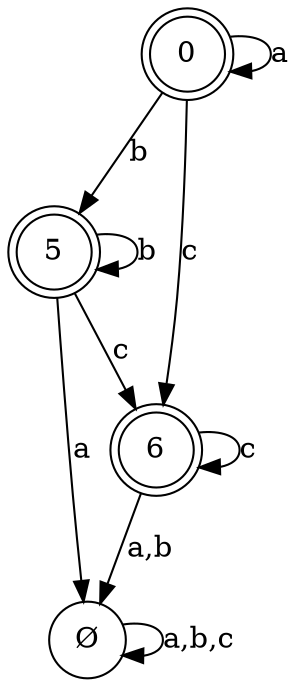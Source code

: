 digraph {
	0 [shape=doublecircle]
	5 [shape=doublecircle]
	6 [shape=doublecircle]
	"Ø" [shape=circle]
	0 -> 5 [label=b]
	0 -> 6 [label=c]
	5 -> 6 [label=c]
	"Ø" -> "Ø" [label="a,b,c"]
	5 -> "Ø" [label=a]
	6 -> "Ø" [label="a,b"]
	6 -> 6 [label=c]
	5 -> 5 [label=b]
	0 -> 0 [label=a]
}
